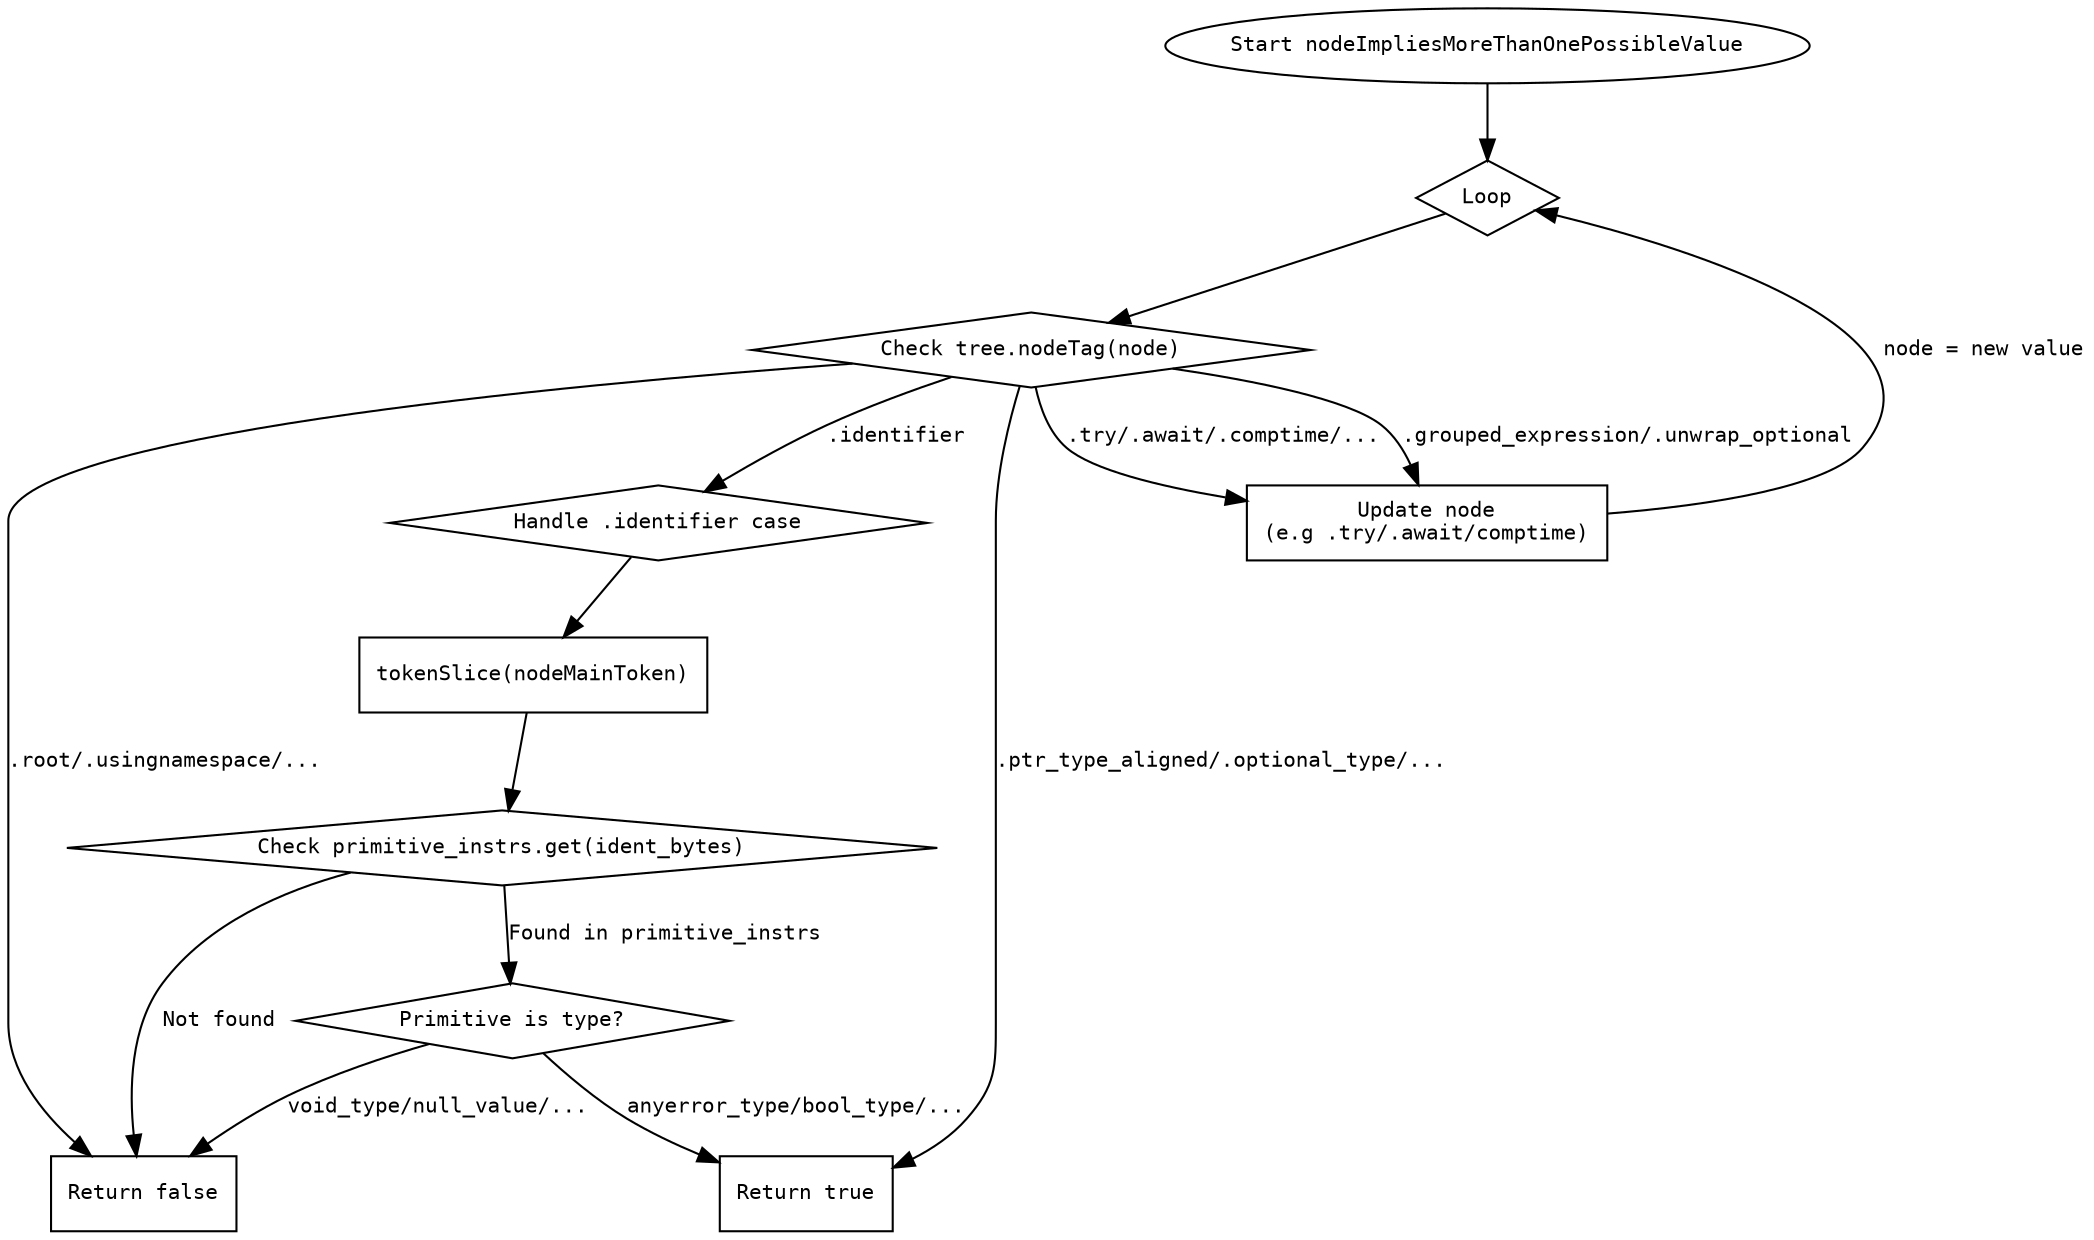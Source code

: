 
digraph flowchart {
    node [shape=ellipse, fontname="Courier", fontsize=10];
    edge [fontname="Courier", fontsize=10];

    start [label="Start nodeImpliesMoreThanOnePossibleValue"];
    loop [label="Loop", shape=diamond];
    check_tag [label="Check tree.nodeTag(node)", shape=diamond];
    return_false [label="Return false", shape=box];
    return_true [label="Return true", shape=box];
    update_node [label="Update node\n(e.g .try/.await/comptime)", shape=box];
    handle_identifier [label="Handle .identifier case", shape=diamond];
    check_primitive [label="Check primitive_instrs.get(ident_bytes)", shape=diamond];
    primitive_true [label="Primitive is type?", shape=diamond];
    token_slice [label="tokenSlice(nodeMainToken)", shape=box];

    start -> loop;
    loop -> check_tag;

    // Direct return false cases
    check_tag -> return_false [label=".root/.usingnamespace/..."];

    // Return true cases
    check_tag -> return_true [label=".ptr_type_aligned/.optional_type/..."];

    // Update node and loop back
    check_tag -> update_node [label=".try/.await/.comptime/..."];
    update_node -> loop [label="node = new value"];

    // Identifier handling
    check_tag -> handle_identifier [label=".identifier"];
    handle_identifier -> token_slice;
    token_slice -> check_primitive;
    check_primitive -> primitive_true [label="Found in primitive_instrs"];
    check_primitive -> return_false [label="Not found"];
    primitive_true -> return_true [label="anyerror_type/bool_type/..."];
    primitive_true -> return_false [label="void_type/null_value/..."];

    // Grouped expression cases
    check_tag -> update_node [label=".grouped_expression/.unwrap_optional"];
}

